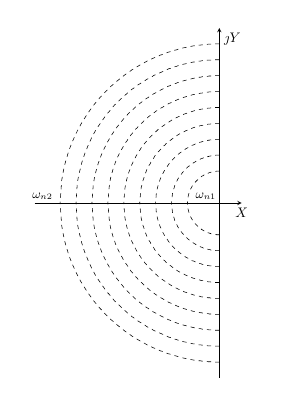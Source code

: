 % This file was created by matlab2tikz.
%
%The latest updates can be retrieved from
%  http://www.mathworks.com/matlabcentral/fileexchange/22022-matlab2tikz-matlab2tikz
%where you can also make suggestions and rate matlab2tikz.
%
\begin{tikzpicture}[scale=0.5]

\begin{axis}[%
  axis lines=center,
  width=2.07in,
  height=3.5in,
  scale only axis,
  xmin=-0.58,
  xmax=0.07,
  ymin=-0.55,
  ymax=0.55,
  xtick=\empty,
  ytick=\empty,
  xticklabel style={anchor=south west, draw=none},
  xlabel={$X$},
  ylabel={$\jmath Y$},
  x label style={anchor=north}
]
\addplot [color=black, dashed, forget plot]
  table[row sep=crcr]{%
0	0.1\\
-0.001	0.1\\
-0.002	0.1\\
-0.003	0.1\\
-0.004	0.1\\
-0.005	0.1\\
-0.006	0.1\\
-0.007	0.1\\
-0.008	0.1\\
-0.009	0.1\\
-0.01	0.099\\
-0.011	0.099\\
-0.012	0.099\\
-0.013	0.099\\
-0.014	0.099\\
-0.015	0.099\\
-0.016	0.099\\
-0.017	0.099\\
-0.018	0.098\\
-0.019	0.098\\
-0.02	0.098\\
-0.021	0.098\\
-0.022	0.098\\
-0.023	0.097\\
-0.024	0.097\\
-0.025	0.097\\
-0.026	0.097\\
-0.027	0.096\\
-0.028	0.096\\
-0.029	0.096\\
-0.03	0.095\\
-0.031	0.095\\
-0.032	0.095\\
-0.033	0.094\\
-0.034	0.094\\
-0.035	0.094\\
-0.036	0.093\\
-0.037	0.093\\
-0.038	0.092\\
-0.039	0.092\\
-0.04	0.092\\
-0.041	0.091\\
-0.042	0.091\\
-0.043	0.09\\
-0.044	0.09\\
-0.045	0.089\\
-0.046	0.089\\
-0.047	0.088\\
-0.048	0.088\\
-0.049	0.087\\
-0.05	0.087\\
-0.051	0.086\\
-0.052	0.085\\
-0.053	0.085\\
-0.054	0.084\\
-0.055	0.084\\
-0.056	0.083\\
-0.057	0.082\\
-0.058	0.081\\
-0.059	0.081\\
-0.06	0.08\\
-0.061	0.079\\
-0.062	0.078\\
-0.063	0.078\\
-0.064	0.077\\
-0.065	0.076\\
-0.066	0.075\\
-0.067	0.074\\
-0.068	0.073\\
-0.069	0.072\\
-0.07	0.071\\
-0.071	0.07\\
-0.072	0.069\\
-0.073	0.068\\
-0.074	0.067\\
-0.075	0.066\\
-0.076	0.065\\
-0.077	0.064\\
-0.078	0.063\\
-0.079	0.061\\
-0.08	0.06\\
-0.081	0.059\\
-0.082	0.057\\
-0.083	0.056\\
-0.084	0.054\\
-0.085	0.053\\
-0.086	0.051\\
-0.087	0.049\\
-0.088	0.047\\
-0.089	0.046\\
-0.09	0.044\\
-0.091	0.041\\
-0.092	0.039\\
-0.093	0.037\\
-0.094	0.034\\
-0.095	0.031\\
-0.096	0.028\\
-0.097	0.024\\
-0.098	0.02\\
-0.099	0.014\\
-0.1	0\\
};
\addplot [color=black, dashed, forget plot]
  table[row sep=crcr]{%
0	-0.1\\
-0.001	-0.1\\
-0.002	-0.1\\
-0.003	-0.1\\
-0.004	-0.1\\
-0.005	-0.1\\
-0.006	-0.1\\
-0.007	-0.1\\
-0.008	-0.1\\
-0.009	-0.1\\
-0.01	-0.099\\
-0.011	-0.099\\
-0.012	-0.099\\
-0.013	-0.099\\
-0.014	-0.099\\
-0.015	-0.099\\
-0.016	-0.099\\
-0.017	-0.099\\
-0.018	-0.098\\
-0.019	-0.098\\
-0.02	-0.098\\
-0.021	-0.098\\
-0.022	-0.098\\
-0.023	-0.097\\
-0.024	-0.097\\
-0.025	-0.097\\
-0.026	-0.097\\
-0.027	-0.096\\
-0.028	-0.096\\
-0.029	-0.096\\
-0.03	-0.095\\
-0.031	-0.095\\
-0.032	-0.095\\
-0.033	-0.094\\
-0.034	-0.094\\
-0.035	-0.094\\
-0.036	-0.093\\
-0.037	-0.093\\
-0.038	-0.092\\
-0.039	-0.092\\
-0.04	-0.092\\
-0.041	-0.091\\
-0.042	-0.091\\
-0.043	-0.09\\
-0.044	-0.09\\
-0.045	-0.089\\
-0.046	-0.089\\
-0.047	-0.088\\
-0.048	-0.088\\
-0.049	-0.087\\
-0.05	-0.087\\
-0.051	-0.086\\
-0.052	-0.085\\
-0.053	-0.085\\
-0.054	-0.084\\
-0.055	-0.084\\
-0.056	-0.083\\
-0.057	-0.082\\
-0.058	-0.081\\
-0.059	-0.081\\
-0.06	-0.08\\
-0.061	-0.079\\
-0.062	-0.078\\
-0.063	-0.078\\
-0.064	-0.077\\
-0.065	-0.076\\
-0.066	-0.075\\
-0.067	-0.074\\
-0.068	-0.073\\
-0.069	-0.072\\
-0.07	-0.071\\
-0.071	-0.07\\
-0.072	-0.069\\
-0.073	-0.068\\
-0.074	-0.067\\
-0.075	-0.066\\
-0.076	-0.065\\
-0.077	-0.064\\
-0.078	-0.063\\
-0.079	-0.061\\
-0.08	-0.06\\
-0.081	-0.059\\
-0.082	-0.057\\
-0.083	-0.056\\
-0.084	-0.054\\
-0.085	-0.053\\
-0.086	-0.051\\
-0.087	-0.049\\
-0.088	-0.047\\
-0.089	-0.046\\
-0.09	-0.044\\
-0.091	-0.041\\
-0.092	-0.039\\
-0.093	-0.037\\
-0.094	-0.034\\
-0.095	-0.031\\
-0.096	-0.028\\
-0.097	-0.024\\
-0.098	-0.02\\
-0.099	-0.014\\
-0.1	-0\\
};
\addplot [color=black, dashed, forget plot]
  table[row sep=crcr]{%
0	0.15\\
-0.002	0.15\\
-0.003	0.15\\
-0.004	0.15\\
-0.006	0.15\\
-0.007	0.15\\
-0.009	0.15\\
-0.011	0.15\\
-0.012	0.15\\
-0.013	0.149\\
-0.015	0.149\\
-0.017	0.149\\
-0.018	0.149\\
-0.019	0.149\\
-0.021	0.149\\
-0.022	0.148\\
-0.024	0.148\\
-0.025	0.148\\
-0.027	0.148\\
-0.029	0.147\\
-0.03	0.147\\
-0.032	0.147\\
-0.033	0.146\\
-0.035	0.146\\
-0.036	0.146\\
-0.037	0.145\\
-0.039	0.145\\
-0.041	0.144\\
-0.042	0.144\\
-0.043	0.144\\
-0.045	0.143\\
-0.046	0.143\\
-0.048	0.142\\
-0.05	0.142\\
-0.051	0.141\\
-0.052	0.141\\
-0.054	0.14\\
-0.056	0.139\\
-0.057	0.139\\
-0.059	0.138\\
-0.06	0.137\\
-0.061	0.137\\
-0.063	0.136\\
-0.065	0.135\\
-0.066	0.135\\
-0.068	0.134\\
-0.069	0.133\\
-0.07	0.132\\
-0.072	0.132\\
-0.073	0.131\\
-0.075	0.13\\
-0.076	0.129\\
-0.078	0.128\\
-0.08	0.127\\
-0.081	0.126\\
-0.083	0.125\\
-0.084	0.124\\
-0.086	0.123\\
-0.087	0.122\\
-0.088	0.121\\
-0.09	0.12\\
-0.091	0.119\\
-0.093	0.118\\
-0.095	0.116\\
-0.096	0.115\\
-0.098	0.114\\
-0.099	0.113\\
-0.101	0.111\\
-0.102	0.11\\
-0.103	0.109\\
-0.105	0.107\\
-0.106	0.106\\
-0.108	0.104\\
-0.11	0.103\\
-0.111	0.101\\
-0.113	0.099\\
-0.114	0.097\\
-0.116	0.096\\
-0.117	0.094\\
-0.118	0.092\\
-0.12	0.09\\
-0.121	0.088\\
-0.123	0.086\\
-0.124	0.084\\
-0.126	0.081\\
-0.128	0.079\\
-0.129	0.077\\
-0.131	0.074\\
-0.132	0.071\\
-0.134	0.068\\
-0.135	0.065\\
-0.137	0.062\\
-0.138	0.059\\
-0.14	0.055\\
-0.141	0.051\\
-0.142	0.047\\
-0.144	0.042\\
-0.145	0.036\\
-0.147	0.03\\
-0.148	0.021\\
-0.15	0\\
};
\addplot [color=black, dashed, forget plot]
  table[row sep=crcr]{%
0	-0.15\\
-0.002	-0.15\\
-0.003	-0.15\\
-0.004	-0.15\\
-0.006	-0.15\\
-0.007	-0.15\\
-0.009	-0.15\\
-0.011	-0.15\\
-0.012	-0.15\\
-0.013	-0.149\\
-0.015	-0.149\\
-0.017	-0.149\\
-0.018	-0.149\\
-0.019	-0.149\\
-0.021	-0.149\\
-0.022	-0.148\\
-0.024	-0.148\\
-0.025	-0.148\\
-0.027	-0.148\\
-0.029	-0.147\\
-0.03	-0.147\\
-0.032	-0.147\\
-0.033	-0.146\\
-0.035	-0.146\\
-0.036	-0.146\\
-0.037	-0.145\\
-0.039	-0.145\\
-0.041	-0.144\\
-0.042	-0.144\\
-0.043	-0.144\\
-0.045	-0.143\\
-0.046	-0.143\\
-0.048	-0.142\\
-0.05	-0.142\\
-0.051	-0.141\\
-0.052	-0.141\\
-0.054	-0.14\\
-0.056	-0.139\\
-0.057	-0.139\\
-0.059	-0.138\\
-0.06	-0.137\\
-0.061	-0.137\\
-0.063	-0.136\\
-0.065	-0.135\\
-0.066	-0.135\\
-0.068	-0.134\\
-0.069	-0.133\\
-0.07	-0.132\\
-0.072	-0.132\\
-0.073	-0.131\\
-0.075	-0.13\\
-0.076	-0.129\\
-0.078	-0.128\\
-0.08	-0.127\\
-0.081	-0.126\\
-0.083	-0.125\\
-0.084	-0.124\\
-0.086	-0.123\\
-0.087	-0.122\\
-0.088	-0.121\\
-0.09	-0.12\\
-0.091	-0.119\\
-0.093	-0.118\\
-0.095	-0.116\\
-0.096	-0.115\\
-0.098	-0.114\\
-0.099	-0.113\\
-0.101	-0.111\\
-0.102	-0.11\\
-0.103	-0.109\\
-0.105	-0.107\\
-0.106	-0.106\\
-0.108	-0.104\\
-0.11	-0.103\\
-0.111	-0.101\\
-0.113	-0.099\\
-0.114	-0.097\\
-0.116	-0.096\\
-0.117	-0.094\\
-0.118	-0.092\\
-0.12	-0.09\\
-0.121	-0.088\\
-0.123	-0.086\\
-0.124	-0.084\\
-0.126	-0.081\\
-0.128	-0.079\\
-0.129	-0.077\\
-0.131	-0.074\\
-0.132	-0.071\\
-0.134	-0.068\\
-0.135	-0.065\\
-0.137	-0.062\\
-0.138	-0.059\\
-0.14	-0.055\\
-0.141	-0.051\\
-0.142	-0.047\\
-0.144	-0.042\\
-0.145	-0.036\\
-0.147	-0.03\\
-0.148	-0.021\\
-0.15	-0\\
};
\addplot [color=black, dashed, forget plot]
  table[row sep=crcr]{%
0	0.2\\
-0.002	0.2\\
-0.004	0.2\\
-0.006	0.2\\
-0.008	0.2\\
-0.01	0.2\\
-0.012	0.2\\
-0.014	0.2\\
-0.016	0.199\\
-0.018	0.199\\
-0.02	0.199\\
-0.022	0.199\\
-0.024	0.199\\
-0.026	0.198\\
-0.028	0.198\\
-0.03	0.198\\
-0.032	0.197\\
-0.034	0.197\\
-0.036	0.197\\
-0.038	0.196\\
-0.04	0.196\\
-0.042	0.196\\
-0.044	0.195\\
-0.046	0.195\\
-0.048	0.194\\
-0.05	0.194\\
-0.052	0.193\\
-0.054	0.193\\
-0.056	0.192\\
-0.058	0.191\\
-0.06	0.191\\
-0.062	0.19\\
-0.064	0.189\\
-0.066	0.189\\
-0.068	0.188\\
-0.07	0.187\\
-0.072	0.187\\
-0.074	0.186\\
-0.076	0.185\\
-0.078	0.184\\
-0.08	0.183\\
-0.082	0.182\\
-0.084	0.182\\
-0.086	0.181\\
-0.088	0.18\\
-0.09	0.179\\
-0.092	0.178\\
-0.094	0.177\\
-0.096	0.175\\
-0.098	0.174\\
-0.1	0.173\\
-0.102	0.172\\
-0.104	0.171\\
-0.106	0.17\\
-0.108	0.168\\
-0.11	0.167\\
-0.112	0.166\\
-0.114	0.164\\
-0.116	0.163\\
-0.118	0.161\\
-0.12	0.16\\
-0.122	0.158\\
-0.124	0.157\\
-0.126	0.155\\
-0.128	0.154\\
-0.13	0.152\\
-0.132	0.15\\
-0.134	0.148\\
-0.136	0.147\\
-0.138	0.145\\
-0.14	0.143\\
-0.142	0.141\\
-0.144	0.139\\
-0.146	0.137\\
-0.148	0.135\\
-0.15	0.132\\
-0.152	0.13\\
-0.154	0.128\\
-0.156	0.125\\
-0.158	0.123\\
-0.16	0.12\\
-0.162	0.117\\
-0.164	0.114\\
-0.166	0.112\\
-0.168	0.109\\
-0.17	0.105\\
-0.172	0.102\\
-0.174	0.099\\
-0.176	0.095\\
-0.178	0.091\\
-0.18	0.087\\
-0.182	0.083\\
-0.184	0.078\\
-0.186	0.074\\
-0.188	0.068\\
-0.19	0.062\\
-0.192	0.056\\
-0.194	0.049\\
-0.196	0.04\\
-0.198	0.028\\
-0.2	0\\
};
\addplot [color=black, dashed, forget plot]
  table[row sep=crcr]{%
0	-0.2\\
-0.002	-0.2\\
-0.004	-0.2\\
-0.006	-0.2\\
-0.008	-0.2\\
-0.01	-0.2\\
-0.012	-0.2\\
-0.014	-0.2\\
-0.016	-0.199\\
-0.018	-0.199\\
-0.02	-0.199\\
-0.022	-0.199\\
-0.024	-0.199\\
-0.026	-0.198\\
-0.028	-0.198\\
-0.03	-0.198\\
-0.032	-0.197\\
-0.034	-0.197\\
-0.036	-0.197\\
-0.038	-0.196\\
-0.04	-0.196\\
-0.042	-0.196\\
-0.044	-0.195\\
-0.046	-0.195\\
-0.048	-0.194\\
-0.05	-0.194\\
-0.052	-0.193\\
-0.054	-0.193\\
-0.056	-0.192\\
-0.058	-0.191\\
-0.06	-0.191\\
-0.062	-0.19\\
-0.064	-0.189\\
-0.066	-0.189\\
-0.068	-0.188\\
-0.07	-0.187\\
-0.072	-0.187\\
-0.074	-0.186\\
-0.076	-0.185\\
-0.078	-0.184\\
-0.08	-0.183\\
-0.082	-0.182\\
-0.084	-0.182\\
-0.086	-0.181\\
-0.088	-0.18\\
-0.09	-0.179\\
-0.092	-0.178\\
-0.094	-0.177\\
-0.096	-0.175\\
-0.098	-0.174\\
-0.1	-0.173\\
-0.102	-0.172\\
-0.104	-0.171\\
-0.106	-0.17\\
-0.108	-0.168\\
-0.11	-0.167\\
-0.112	-0.166\\
-0.114	-0.164\\
-0.116	-0.163\\
-0.118	-0.161\\
-0.12	-0.16\\
-0.122	-0.158\\
-0.124	-0.157\\
-0.126	-0.155\\
-0.128	-0.154\\
-0.13	-0.152\\
-0.132	-0.15\\
-0.134	-0.148\\
-0.136	-0.147\\
-0.138	-0.145\\
-0.14	-0.143\\
-0.142	-0.141\\
-0.144	-0.139\\
-0.146	-0.137\\
-0.148	-0.135\\
-0.15	-0.132\\
-0.152	-0.13\\
-0.154	-0.128\\
-0.156	-0.125\\
-0.158	-0.123\\
-0.16	-0.12\\
-0.162	-0.117\\
-0.164	-0.114\\
-0.166	-0.112\\
-0.168	-0.109\\
-0.17	-0.105\\
-0.172	-0.102\\
-0.174	-0.099\\
-0.176	-0.095\\
-0.178	-0.091\\
-0.18	-0.087\\
-0.182	-0.083\\
-0.184	-0.078\\
-0.186	-0.074\\
-0.188	-0.068\\
-0.19	-0.062\\
-0.192	-0.056\\
-0.194	-0.049\\
-0.196	-0.04\\
-0.198	-0.028\\
-0.2	-0\\
};
\addplot [color=black, dashed, forget plot]
  table[row sep=crcr]{%
0	0.25\\
-0.003	0.25\\
-0.005	0.25\\
-0.007	0.25\\
-0.01	0.25\\
-0.013	0.25\\
-0.015	0.25\\
-0.018	0.249\\
-0.02	0.249\\
-0.022	0.249\\
-0.025	0.249\\
-0.028	0.248\\
-0.03	0.248\\
-0.033	0.248\\
-0.035	0.248\\
-0.037	0.247\\
-0.04	0.247\\
-0.043	0.246\\
-0.045	0.246\\
-0.048	0.245\\
-0.05	0.245\\
-0.052	0.244\\
-0.055	0.244\\
-0.058	0.243\\
-0.06	0.243\\
-0.062	0.242\\
-0.065	0.241\\
-0.068	0.241\\
-0.07	0.24\\
-0.072	0.239\\
-0.075	0.238\\
-0.077	0.238\\
-0.08	0.237\\
-0.083	0.236\\
-0.085	0.235\\
-0.087	0.234\\
-0.09	0.233\\
-0.092	0.232\\
-0.095	0.231\\
-0.098	0.23\\
-0.1	0.229\\
-0.102	0.228\\
-0.105	0.227\\
-0.107	0.226\\
-0.11	0.224\\
-0.113	0.223\\
-0.115	0.222\\
-0.117	0.221\\
-0.12	0.219\\
-0.122	0.218\\
-0.125	0.217\\
-0.128	0.215\\
-0.13	0.214\\
-0.133	0.212\\
-0.135	0.21\\
-0.138	0.209\\
-0.14	0.207\\
-0.142	0.205\\
-0.145	0.204\\
-0.147	0.202\\
-0.15	0.2\\
-0.152	0.198\\
-0.155	0.196\\
-0.158	0.194\\
-0.16	0.192\\
-0.163	0.19\\
-0.165	0.188\\
-0.168	0.186\\
-0.17	0.183\\
-0.172	0.181\\
-0.175	0.179\\
-0.177	0.176\\
-0.18	0.173\\
-0.182	0.171\\
-0.185	0.168\\
-0.188	0.165\\
-0.19	0.162\\
-0.193	0.16\\
-0.195	0.156\\
-0.198	0.153\\
-0.2	0.15\\
-0.203	0.147\\
-0.205	0.143\\
-0.207	0.139\\
-0.21	0.136\\
-0.212	0.132\\
-0.215	0.128\\
-0.217	0.123\\
-0.22	0.119\\
-0.223	0.114\\
-0.225	0.109\\
-0.228	0.104\\
-0.23	0.098\\
-0.233	0.092\\
-0.235	0.085\\
-0.237	0.078\\
-0.24	0.07\\
-0.242	0.061\\
-0.245	0.05\\
-0.247	0.035\\
-0.25	0\\
};
\addplot [color=black, dashed, forget plot]
  table[row sep=crcr]{%
0	-0.25\\
-0.003	-0.25\\
-0.005	-0.25\\
-0.007	-0.25\\
-0.01	-0.25\\
-0.013	-0.25\\
-0.015	-0.25\\
-0.018	-0.249\\
-0.02	-0.249\\
-0.022	-0.249\\
-0.025	-0.249\\
-0.028	-0.248\\
-0.03	-0.248\\
-0.033	-0.248\\
-0.035	-0.248\\
-0.037	-0.247\\
-0.04	-0.247\\
-0.043	-0.246\\
-0.045	-0.246\\
-0.048	-0.245\\
-0.05	-0.245\\
-0.052	-0.244\\
-0.055	-0.244\\
-0.058	-0.243\\
-0.06	-0.243\\
-0.062	-0.242\\
-0.065	-0.241\\
-0.068	-0.241\\
-0.07	-0.24\\
-0.072	-0.239\\
-0.075	-0.238\\
-0.077	-0.238\\
-0.08	-0.237\\
-0.083	-0.236\\
-0.085	-0.235\\
-0.087	-0.234\\
-0.09	-0.233\\
-0.092	-0.232\\
-0.095	-0.231\\
-0.098	-0.23\\
-0.1	-0.229\\
-0.102	-0.228\\
-0.105	-0.227\\
-0.107	-0.226\\
-0.11	-0.224\\
-0.113	-0.223\\
-0.115	-0.222\\
-0.117	-0.221\\
-0.12	-0.219\\
-0.122	-0.218\\
-0.125	-0.217\\
-0.128	-0.215\\
-0.13	-0.214\\
-0.133	-0.212\\
-0.135	-0.21\\
-0.138	-0.209\\
-0.14	-0.207\\
-0.142	-0.205\\
-0.145	-0.204\\
-0.147	-0.202\\
-0.15	-0.2\\
-0.152	-0.198\\
-0.155	-0.196\\
-0.158	-0.194\\
-0.16	-0.192\\
-0.163	-0.19\\
-0.165	-0.188\\
-0.168	-0.186\\
-0.17	-0.183\\
-0.172	-0.181\\
-0.175	-0.179\\
-0.177	-0.176\\
-0.18	-0.173\\
-0.182	-0.171\\
-0.185	-0.168\\
-0.188	-0.165\\
-0.19	-0.162\\
-0.193	-0.16\\
-0.195	-0.156\\
-0.198	-0.153\\
-0.2	-0.15\\
-0.203	-0.147\\
-0.205	-0.143\\
-0.207	-0.139\\
-0.21	-0.136\\
-0.212	-0.132\\
-0.215	-0.128\\
-0.217	-0.123\\
-0.22	-0.119\\
-0.223	-0.114\\
-0.225	-0.109\\
-0.228	-0.104\\
-0.23	-0.098\\
-0.233	-0.092\\
-0.235	-0.085\\
-0.237	-0.078\\
-0.24	-0.07\\
-0.242	-0.061\\
-0.245	-0.05\\
-0.247	-0.035\\
-0.25	-0\\
};
\addplot [color=black, dashed, forget plot]
  table[row sep=crcr]{%
0	0.3\\
-0.003	0.3\\
-0.006	0.3\\
-0.009	0.3\\
-0.012	0.3\\
-0.015	0.3\\
-0.018	0.299\\
-0.021	0.299\\
-0.024	0.299\\
-0.027	0.299\\
-0.03	0.298\\
-0.033	0.298\\
-0.036	0.298\\
-0.039	0.297\\
-0.042	0.297\\
-0.045	0.297\\
-0.048	0.296\\
-0.051	0.296\\
-0.054	0.295\\
-0.057	0.295\\
-0.06	0.294\\
-0.063	0.293\\
-0.066	0.293\\
-0.069	0.292\\
-0.072	0.291\\
-0.075	0.29\\
-0.078	0.29\\
-0.081	0.289\\
-0.084	0.288\\
-0.087	0.287\\
-0.09	0.286\\
-0.093	0.285\\
-0.096	0.284\\
-0.099	0.283\\
-0.102	0.282\\
-0.105	0.281\\
-0.108	0.28\\
-0.111	0.279\\
-0.114	0.277\\
-0.117	0.276\\
-0.12	0.275\\
-0.123	0.274\\
-0.126	0.272\\
-0.129	0.271\\
-0.132	0.269\\
-0.135	0.268\\
-0.138	0.266\\
-0.141	0.265\\
-0.144	0.263\\
-0.147	0.262\\
-0.15	0.26\\
-0.153	0.258\\
-0.156	0.256\\
-0.159	0.254\\
-0.162	0.252\\
-0.165	0.251\\
-0.168	0.249\\
-0.171	0.246\\
-0.174	0.244\\
-0.177	0.242\\
-0.18	0.24\\
-0.183	0.238\\
-0.186	0.235\\
-0.189	0.233\\
-0.192	0.231\\
-0.195	0.228\\
-0.198	0.225\\
-0.201	0.223\\
-0.204	0.22\\
-0.207	0.217\\
-0.21	0.214\\
-0.213	0.211\\
-0.216	0.208\\
-0.219	0.205\\
-0.222	0.202\\
-0.225	0.198\\
-0.228	0.195\\
-0.231	0.191\\
-0.234	0.188\\
-0.237	0.184\\
-0.24	0.18\\
-0.243	0.176\\
-0.246	0.172\\
-0.249	0.167\\
-0.252	0.163\\
-0.255	0.158\\
-0.258	0.153\\
-0.261	0.148\\
-0.264	0.142\\
-0.267	0.137\\
-0.27	0.131\\
-0.273	0.124\\
-0.276	0.118\\
-0.279	0.11\\
-0.282	0.102\\
-0.285	0.094\\
-0.288	0.084\\
-0.291	0.073\\
-0.294	0.06\\
-0.297	0.042\\
-0.3	0\\
};
\addplot [color=black, dashed, forget plot]
  table[row sep=crcr]{%
0	-0.3\\
-0.003	-0.3\\
-0.006	-0.3\\
-0.009	-0.3\\
-0.012	-0.3\\
-0.015	-0.3\\
-0.018	-0.299\\
-0.021	-0.299\\
-0.024	-0.299\\
-0.027	-0.299\\
-0.03	-0.298\\
-0.033	-0.298\\
-0.036	-0.298\\
-0.039	-0.297\\
-0.042	-0.297\\
-0.045	-0.297\\
-0.048	-0.296\\
-0.051	-0.296\\
-0.054	-0.295\\
-0.057	-0.295\\
-0.06	-0.294\\
-0.063	-0.293\\
-0.066	-0.293\\
-0.069	-0.292\\
-0.072	-0.291\\
-0.075	-0.29\\
-0.078	-0.29\\
-0.081	-0.289\\
-0.084	-0.288\\
-0.087	-0.287\\
-0.09	-0.286\\
-0.093	-0.285\\
-0.096	-0.284\\
-0.099	-0.283\\
-0.102	-0.282\\
-0.105	-0.281\\
-0.108	-0.28\\
-0.111	-0.279\\
-0.114	-0.277\\
-0.117	-0.276\\
-0.12	-0.275\\
-0.123	-0.274\\
-0.126	-0.272\\
-0.129	-0.271\\
-0.132	-0.269\\
-0.135	-0.268\\
-0.138	-0.266\\
-0.141	-0.265\\
-0.144	-0.263\\
-0.147	-0.262\\
-0.15	-0.26\\
-0.153	-0.258\\
-0.156	-0.256\\
-0.159	-0.254\\
-0.162	-0.252\\
-0.165	-0.251\\
-0.168	-0.249\\
-0.171	-0.246\\
-0.174	-0.244\\
-0.177	-0.242\\
-0.18	-0.24\\
-0.183	-0.238\\
-0.186	-0.235\\
-0.189	-0.233\\
-0.192	-0.231\\
-0.195	-0.228\\
-0.198	-0.225\\
-0.201	-0.223\\
-0.204	-0.22\\
-0.207	-0.217\\
-0.21	-0.214\\
-0.213	-0.211\\
-0.216	-0.208\\
-0.219	-0.205\\
-0.222	-0.202\\
-0.225	-0.198\\
-0.228	-0.195\\
-0.231	-0.191\\
-0.234	-0.188\\
-0.237	-0.184\\
-0.24	-0.18\\
-0.243	-0.176\\
-0.246	-0.172\\
-0.249	-0.167\\
-0.252	-0.163\\
-0.255	-0.158\\
-0.258	-0.153\\
-0.261	-0.148\\
-0.264	-0.142\\
-0.267	-0.137\\
-0.27	-0.131\\
-0.273	-0.124\\
-0.276	-0.118\\
-0.279	-0.11\\
-0.282	-0.102\\
-0.285	-0.094\\
-0.288	-0.084\\
-0.291	-0.073\\
-0.294	-0.06\\
-0.297	-0.042\\
-0.3	-0\\
};
\addplot [color=black, dashed, forget plot]
  table[row sep=crcr]{%
0	0.35\\
-0.004	0.35\\
-0.007	0.35\\
-0.011	0.35\\
-0.014	0.35\\
-0.018	0.35\\
-0.021	0.349\\
-0.025	0.349\\
-0.028	0.349\\
-0.032	0.349\\
-0.035	0.348\\
-0.038	0.348\\
-0.042	0.347\\
-0.045	0.347\\
-0.049	0.347\\
-0.052	0.346\\
-0.056	0.345\\
-0.059	0.345\\
-0.063	0.344\\
-0.067	0.344\\
-0.07	0.343\\
-0.073	0.342\\
-0.077	0.341\\
-0.081	0.341\\
-0.084	0.34\\
-0.087	0.339\\
-0.091	0.338\\
-0.095	0.337\\
-0.098	0.336\\
-0.102	0.335\\
-0.105	0.334\\
-0.108	0.333\\
-0.112	0.332\\
-0.116	0.33\\
-0.119	0.329\\
-0.122	0.328\\
-0.126	0.327\\
-0.13	0.325\\
-0.133	0.324\\
-0.137	0.322\\
-0.14	0.321\\
-0.143	0.319\\
-0.147	0.318\\
-0.15	0.316\\
-0.154	0.314\\
-0.158	0.313\\
-0.161	0.311\\
-0.165	0.309\\
-0.168	0.307\\
-0.172	0.305\\
-0.175	0.303\\
-0.178	0.301\\
-0.182	0.299\\
-0.185	0.297\\
-0.189	0.295\\
-0.193	0.292\\
-0.196	0.29\\
-0.2	0.288\\
-0.203	0.285\\
-0.206	0.283\\
-0.21	0.28\\
-0.213	0.277\\
-0.217	0.275\\
-0.221	0.272\\
-0.224	0.269\\
-0.228	0.266\\
-0.231	0.263\\
-0.234	0.26\\
-0.238	0.257\\
-0.241	0.253\\
-0.245	0.25\\
-0.248	0.246\\
-0.252	0.243\\
-0.256	0.239\\
-0.259	0.235\\
-0.263	0.232\\
-0.266	0.227\\
-0.27	0.223\\
-0.273	0.219\\
-0.277	0.215\\
-0.28	0.21\\
-0.283	0.205\\
-0.287	0.2\\
-0.29	0.195\\
-0.294	0.19\\
-0.297	0.184\\
-0.301	0.179\\
-0.304	0.173\\
-0.308	0.166\\
-0.311	0.16\\
-0.315	0.153\\
-0.319	0.145\\
-0.322	0.137\\
-0.326	0.129\\
-0.329	0.119\\
-0.333	0.109\\
-0.336	0.098\\
-0.34	0.085\\
-0.343	0.07\\
-0.346	0.049\\
-0.35	0\\
};
\addplot [color=black, dashed, forget plot]
  table[row sep=crcr]{%
0	-0.35\\
-0.004	-0.35\\
-0.007	-0.35\\
-0.011	-0.35\\
-0.014	-0.35\\
-0.018	-0.35\\
-0.021	-0.349\\
-0.025	-0.349\\
-0.028	-0.349\\
-0.032	-0.349\\
-0.035	-0.348\\
-0.038	-0.348\\
-0.042	-0.347\\
-0.045	-0.347\\
-0.049	-0.347\\
-0.052	-0.346\\
-0.056	-0.345\\
-0.059	-0.345\\
-0.063	-0.344\\
-0.067	-0.344\\
-0.07	-0.343\\
-0.073	-0.342\\
-0.077	-0.341\\
-0.081	-0.341\\
-0.084	-0.34\\
-0.087	-0.339\\
-0.091	-0.338\\
-0.095	-0.337\\
-0.098	-0.336\\
-0.102	-0.335\\
-0.105	-0.334\\
-0.108	-0.333\\
-0.112	-0.332\\
-0.116	-0.33\\
-0.119	-0.329\\
-0.122	-0.328\\
-0.126	-0.327\\
-0.13	-0.325\\
-0.133	-0.324\\
-0.137	-0.322\\
-0.14	-0.321\\
-0.143	-0.319\\
-0.147	-0.318\\
-0.15	-0.316\\
-0.154	-0.314\\
-0.158	-0.313\\
-0.161	-0.311\\
-0.165	-0.309\\
-0.168	-0.307\\
-0.172	-0.305\\
-0.175	-0.303\\
-0.178	-0.301\\
-0.182	-0.299\\
-0.185	-0.297\\
-0.189	-0.295\\
-0.193	-0.292\\
-0.196	-0.29\\
-0.2	-0.288\\
-0.203	-0.285\\
-0.206	-0.283\\
-0.21	-0.28\\
-0.213	-0.277\\
-0.217	-0.275\\
-0.221	-0.272\\
-0.224	-0.269\\
-0.228	-0.266\\
-0.231	-0.263\\
-0.234	-0.26\\
-0.238	-0.257\\
-0.241	-0.253\\
-0.245	-0.25\\
-0.248	-0.246\\
-0.252	-0.243\\
-0.256	-0.239\\
-0.259	-0.235\\
-0.263	-0.232\\
-0.266	-0.227\\
-0.27	-0.223\\
-0.273	-0.219\\
-0.277	-0.215\\
-0.28	-0.21\\
-0.283	-0.205\\
-0.287	-0.2\\
-0.29	-0.195\\
-0.294	-0.19\\
-0.297	-0.184\\
-0.301	-0.179\\
-0.304	-0.173\\
-0.308	-0.166\\
-0.311	-0.16\\
-0.315	-0.153\\
-0.319	-0.145\\
-0.322	-0.137\\
-0.326	-0.129\\
-0.329	-0.119\\
-0.333	-0.109\\
-0.336	-0.098\\
-0.34	-0.085\\
-0.343	-0.07\\
-0.346	-0.049\\
-0.35	-0\\
};
\addplot [color=black, dashed, forget plot]
  table[row sep=crcr]{%
0	0.4\\
-0.004	0.4\\
-0.008	0.4\\
-0.012	0.4\\
-0.016	0.4\\
-0.02	0.399\\
-0.024	0.399\\
-0.028	0.399\\
-0.032	0.399\\
-0.036	0.398\\
-0.04	0.398\\
-0.044	0.398\\
-0.048	0.397\\
-0.052	0.397\\
-0.056	0.396\\
-0.06	0.395\\
-0.064	0.395\\
-0.068	0.394\\
-0.072	0.393\\
-0.076	0.393\\
-0.08	0.392\\
-0.084	0.391\\
-0.088	0.39\\
-0.092	0.389\\
-0.096	0.388\\
-0.1	0.387\\
-0.104	0.386\\
-0.108	0.385\\
-0.112	0.384\\
-0.116	0.383\\
-0.12	0.382\\
-0.124	0.38\\
-0.128	0.379\\
-0.132	0.378\\
-0.136	0.376\\
-0.14	0.375\\
-0.144	0.373\\
-0.148	0.372\\
-0.152	0.37\\
-0.156	0.368\\
-0.16	0.367\\
-0.164	0.365\\
-0.168	0.363\\
-0.172	0.361\\
-0.176	0.359\\
-0.18	0.357\\
-0.184	0.355\\
-0.188	0.353\\
-0.192	0.351\\
-0.196	0.349\\
-0.2	0.346\\
-0.204	0.344\\
-0.208	0.342\\
-0.212	0.339\\
-0.216	0.337\\
-0.22	0.334\\
-0.224	0.331\\
-0.228	0.329\\
-0.232	0.326\\
-0.236	0.323\\
-0.24	0.32\\
-0.244	0.317\\
-0.248	0.314\\
-0.252	0.311\\
-0.256	0.307\\
-0.26	0.304\\
-0.264	0.301\\
-0.268	0.297\\
-0.272	0.293\\
-0.276	0.29\\
-0.28	0.286\\
-0.284	0.282\\
-0.288	0.278\\
-0.292	0.273\\
-0.296	0.269\\
-0.3	0.265\\
-0.304	0.26\\
-0.308	0.255\\
-0.312	0.25\\
-0.316	0.245\\
-0.32	0.24\\
-0.324	0.235\\
-0.328	0.229\\
-0.332	0.223\\
-0.336	0.217\\
-0.34	0.211\\
-0.344	0.204\\
-0.348	0.197\\
-0.352	0.19\\
-0.356	0.182\\
-0.36	0.174\\
-0.364	0.166\\
-0.368	0.157\\
-0.372	0.147\\
-0.376	0.136\\
-0.38	0.125\\
-0.384	0.112\\
-0.388	0.097\\
-0.392	0.08\\
-0.396	0.056\\
-0.4	0\\
};
\addplot [color=black, dashed, forget plot]
  table[row sep=crcr]{%
0	-0.4\\
-0.004	-0.4\\
-0.008	-0.4\\
-0.012	-0.4\\
-0.016	-0.4\\
-0.02	-0.399\\
-0.024	-0.399\\
-0.028	-0.399\\
-0.032	-0.399\\
-0.036	-0.398\\
-0.04	-0.398\\
-0.044	-0.398\\
-0.048	-0.397\\
-0.052	-0.397\\
-0.056	-0.396\\
-0.06	-0.395\\
-0.064	-0.395\\
-0.068	-0.394\\
-0.072	-0.393\\
-0.076	-0.393\\
-0.08	-0.392\\
-0.084	-0.391\\
-0.088	-0.39\\
-0.092	-0.389\\
-0.096	-0.388\\
-0.1	-0.387\\
-0.104	-0.386\\
-0.108	-0.385\\
-0.112	-0.384\\
-0.116	-0.383\\
-0.12	-0.382\\
-0.124	-0.38\\
-0.128	-0.379\\
-0.132	-0.378\\
-0.136	-0.376\\
-0.14	-0.375\\
-0.144	-0.373\\
-0.148	-0.372\\
-0.152	-0.37\\
-0.156	-0.368\\
-0.16	-0.367\\
-0.164	-0.365\\
-0.168	-0.363\\
-0.172	-0.361\\
-0.176	-0.359\\
-0.18	-0.357\\
-0.184	-0.355\\
-0.188	-0.353\\
-0.192	-0.351\\
-0.196	-0.349\\
-0.2	-0.346\\
-0.204	-0.344\\
-0.208	-0.342\\
-0.212	-0.339\\
-0.216	-0.337\\
-0.22	-0.334\\
-0.224	-0.331\\
-0.228	-0.329\\
-0.232	-0.326\\
-0.236	-0.323\\
-0.24	-0.32\\
-0.244	-0.317\\
-0.248	-0.314\\
-0.252	-0.311\\
-0.256	-0.307\\
-0.26	-0.304\\
-0.264	-0.301\\
-0.268	-0.297\\
-0.272	-0.293\\
-0.276	-0.29\\
-0.28	-0.286\\
-0.284	-0.282\\
-0.288	-0.278\\
-0.292	-0.273\\
-0.296	-0.269\\
-0.3	-0.265\\
-0.304	-0.26\\
-0.308	-0.255\\
-0.312	-0.25\\
-0.316	-0.245\\
-0.32	-0.24\\
-0.324	-0.235\\
-0.328	-0.229\\
-0.332	-0.223\\
-0.336	-0.217\\
-0.34	-0.211\\
-0.344	-0.204\\
-0.348	-0.197\\
-0.352	-0.19\\
-0.356	-0.182\\
-0.36	-0.174\\
-0.364	-0.166\\
-0.368	-0.157\\
-0.372	-0.147\\
-0.376	-0.136\\
-0.38	-0.125\\
-0.384	-0.112\\
-0.388	-0.097\\
-0.392	-0.08\\
-0.396	-0.056\\
-0.4	-0\\
};
\addplot [color=black, dashed, forget plot]
  table[row sep=crcr]{%
0	0.45\\
-0.004	0.45\\
-0.009	0.45\\
-0.013	0.45\\
-0.018	0.45\\
-0.022	0.449\\
-0.027	0.449\\
-0.032	0.449\\
-0.036	0.449\\
-0.041	0.448\\
-0.045	0.448\\
-0.05	0.447\\
-0.054	0.447\\
-0.059	0.446\\
-0.063	0.446\\
-0.068	0.445\\
-0.072	0.444\\
-0.076	0.443\\
-0.081	0.443\\
-0.086	0.442\\
-0.09	0.441\\
-0.095	0.44\\
-0.099	0.439\\
-0.103	0.438\\
-0.108	0.437\\
-0.113	0.436\\
-0.117	0.435\\
-0.121	0.433\\
-0.126	0.432\\
-0.131	0.431\\
-0.135	0.429\\
-0.14	0.428\\
-0.144	0.426\\
-0.148	0.425\\
-0.153	0.423\\
-0.158	0.422\\
-0.162	0.42\\
-0.167	0.418\\
-0.171	0.416\\
-0.175	0.414\\
-0.18	0.412\\
-0.184	0.41\\
-0.189	0.408\\
-0.194	0.406\\
-0.198	0.404\\
-0.203	0.402\\
-0.207	0.4\\
-0.211	0.397\\
-0.216	0.395\\
-0.221	0.392\\
-0.225	0.39\\
-0.23	0.387\\
-0.234	0.384\\
-0.238	0.382\\
-0.243	0.379\\
-0.247	0.376\\
-0.252	0.373\\
-0.257	0.37\\
-0.261	0.367\\
-0.266	0.363\\
-0.27	0.36\\
-0.275	0.357\\
-0.279	0.353\\
-0.283	0.349\\
-0.288	0.346\\
-0.292	0.342\\
-0.297	0.338\\
-0.301	0.334\\
-0.306	0.33\\
-0.31	0.326\\
-0.315	0.321\\
-0.32	0.317\\
-0.324	0.312\\
-0.329	0.308\\
-0.333	0.303\\
-0.338	0.298\\
-0.342	0.292\\
-0.346	0.287\\
-0.351	0.282\\
-0.355	0.276\\
-0.36	0.27\\
-0.364	0.264\\
-0.369	0.258\\
-0.373	0.251\\
-0.378	0.244\\
-0.383	0.237\\
-0.387	0.23\\
-0.392	0.222\\
-0.396	0.214\\
-0.401	0.205\\
-0.405	0.196\\
-0.409	0.187\\
-0.414	0.176\\
-0.418	0.165\\
-0.423	0.154\\
-0.427	0.141\\
-0.432	0.126\\
-0.436	0.109\\
-0.441	0.09\\
-0.446	0.063\\
-0.45	0\\
};
\addplot [color=black, dashed, forget plot]
  table[row sep=crcr]{%
0	-0.45\\
-0.004	-0.45\\
-0.009	-0.45\\
-0.013	-0.45\\
-0.018	-0.45\\
-0.022	-0.449\\
-0.027	-0.449\\
-0.032	-0.449\\
-0.036	-0.449\\
-0.041	-0.448\\
-0.045	-0.448\\
-0.05	-0.447\\
-0.054	-0.447\\
-0.059	-0.446\\
-0.063	-0.446\\
-0.068	-0.445\\
-0.072	-0.444\\
-0.076	-0.443\\
-0.081	-0.443\\
-0.086	-0.442\\
-0.09	-0.441\\
-0.095	-0.44\\
-0.099	-0.439\\
-0.103	-0.438\\
-0.108	-0.437\\
-0.113	-0.436\\
-0.117	-0.435\\
-0.121	-0.433\\
-0.126	-0.432\\
-0.131	-0.431\\
-0.135	-0.429\\
-0.14	-0.428\\
-0.144	-0.426\\
-0.148	-0.425\\
-0.153	-0.423\\
-0.158	-0.422\\
-0.162	-0.42\\
-0.167	-0.418\\
-0.171	-0.416\\
-0.175	-0.414\\
-0.18	-0.412\\
-0.184	-0.41\\
-0.189	-0.408\\
-0.194	-0.406\\
-0.198	-0.404\\
-0.203	-0.402\\
-0.207	-0.4\\
-0.211	-0.397\\
-0.216	-0.395\\
-0.221	-0.392\\
-0.225	-0.39\\
-0.23	-0.387\\
-0.234	-0.384\\
-0.238	-0.382\\
-0.243	-0.379\\
-0.247	-0.376\\
-0.252	-0.373\\
-0.257	-0.37\\
-0.261	-0.367\\
-0.266	-0.363\\
-0.27	-0.36\\
-0.275	-0.357\\
-0.279	-0.353\\
-0.283	-0.349\\
-0.288	-0.346\\
-0.292	-0.342\\
-0.297	-0.338\\
-0.301	-0.334\\
-0.306	-0.33\\
-0.31	-0.326\\
-0.315	-0.321\\
-0.32	-0.317\\
-0.324	-0.312\\
-0.329	-0.308\\
-0.333	-0.303\\
-0.338	-0.298\\
-0.342	-0.292\\
-0.346	-0.287\\
-0.351	-0.282\\
-0.355	-0.276\\
-0.36	-0.27\\
-0.364	-0.264\\
-0.369	-0.258\\
-0.373	-0.251\\
-0.378	-0.244\\
-0.383	-0.237\\
-0.387	-0.23\\
-0.392	-0.222\\
-0.396	-0.214\\
-0.401	-0.205\\
-0.405	-0.196\\
-0.409	-0.187\\
-0.414	-0.176\\
-0.418	-0.165\\
-0.423	-0.154\\
-0.427	-0.141\\
-0.432	-0.126\\
-0.436	-0.109\\
-0.441	-0.09\\
-0.446	-0.063\\
-0.45	-0\\
};
\addplot [color=black, dashed, forget plot]
  table[row sep=crcr]{%
0	0.5\\
-0.005	0.5\\
-0.01	0.5\\
-0.015	0.5\\
-0.02	0.5\\
-0.025	0.499\\
-0.03	0.499\\
-0.035	0.499\\
-0.04	0.498\\
-0.045	0.498\\
-0.05	0.497\\
-0.055	0.497\\
-0.06	0.496\\
-0.065	0.496\\
-0.07	0.495\\
-0.075	0.494\\
-0.08	0.494\\
-0.085	0.493\\
-0.09	0.492\\
-0.095	0.491\\
-0.1	0.49\\
-0.105	0.489\\
-0.11	0.488\\
-0.115	0.487\\
-0.12	0.485\\
-0.125	0.484\\
-0.13	0.483\\
-0.135	0.481\\
-0.14	0.48\\
-0.145	0.479\\
-0.15	0.477\\
-0.155	0.475\\
-0.16	0.474\\
-0.165	0.472\\
-0.17	0.47\\
-0.175	0.468\\
-0.18	0.466\\
-0.185	0.465\\
-0.19	0.462\\
-0.195	0.46\\
-0.2	0.458\\
-0.205	0.456\\
-0.21	0.454\\
-0.215	0.451\\
-0.22	0.449\\
-0.225	0.447\\
-0.23	0.444\\
-0.235	0.441\\
-0.24	0.439\\
-0.245	0.436\\
-0.25	0.433\\
-0.255	0.43\\
-0.26	0.427\\
-0.265	0.424\\
-0.27	0.421\\
-0.275	0.418\\
-0.28	0.414\\
-0.285	0.411\\
-0.29	0.407\\
-0.295	0.404\\
-0.3	0.4\\
-0.305	0.396\\
-0.31	0.392\\
-0.315	0.388\\
-0.32	0.384\\
-0.325	0.38\\
-0.33	0.376\\
-0.335	0.371\\
-0.34	0.367\\
-0.345	0.362\\
-0.35	0.357\\
-0.355	0.352\\
-0.36	0.347\\
-0.365	0.342\\
-0.37	0.336\\
-0.375	0.331\\
-0.38	0.325\\
-0.385	0.319\\
-0.39	0.313\\
-0.395	0.307\\
-0.4	0.3\\
-0.405	0.293\\
-0.41	0.286\\
-0.415	0.279\\
-0.42	0.271\\
-0.425	0.263\\
-0.43	0.255\\
-0.435	0.247\\
-0.44	0.237\\
-0.445	0.228\\
-0.45	0.218\\
-0.455	0.207\\
-0.46	0.196\\
-0.465	0.184\\
-0.47	0.171\\
-0.475	0.156\\
-0.48	0.14\\
-0.485	0.122\\
-0.49	0.099\\
-0.495	0.071\\
-0.5	0\\
};
\addplot [color=black, dashed, forget plot]
  table[row sep=crcr]{%
0	-0.5\\
-0.005	-0.5\\
-0.01	-0.5\\
-0.015	-0.5\\
-0.02	-0.5\\
-0.025	-0.499\\
-0.03	-0.499\\
-0.035	-0.499\\
-0.04	-0.498\\
-0.045	-0.498\\
-0.05	-0.497\\
-0.055	-0.497\\
-0.06	-0.496\\
-0.065	-0.496\\
-0.07	-0.495\\
-0.075	-0.494\\
-0.08	-0.494\\
-0.085	-0.493\\
-0.09	-0.492\\
-0.095	-0.491\\
-0.1	-0.49\\
-0.105	-0.489\\
-0.11	-0.488\\
-0.115	-0.487\\
-0.12	-0.485\\
-0.125	-0.484\\
-0.13	-0.483\\
-0.135	-0.481\\
-0.14	-0.48\\
-0.145	-0.479\\
-0.15	-0.477\\
-0.155	-0.475\\
-0.16	-0.474\\
-0.165	-0.472\\
-0.17	-0.47\\
-0.175	-0.468\\
-0.18	-0.466\\
-0.185	-0.465\\
-0.19	-0.462\\
-0.195	-0.46\\
-0.2	-0.458\\
-0.205	-0.456\\
-0.21	-0.454\\
-0.215	-0.451\\
-0.22	-0.449\\
-0.225	-0.447\\
-0.23	-0.444\\
-0.235	-0.441\\
-0.24	-0.439\\
-0.245	-0.436\\
-0.25	-0.433\\
-0.255	-0.43\\
-0.26	-0.427\\
-0.265	-0.424\\
-0.27	-0.421\\
-0.275	-0.418\\
-0.28	-0.414\\
-0.285	-0.411\\
-0.29	-0.407\\
-0.295	-0.404\\
-0.3	-0.4\\
-0.305	-0.396\\
-0.31	-0.392\\
-0.315	-0.388\\
-0.32	-0.384\\
-0.325	-0.38\\
-0.33	-0.376\\
-0.335	-0.371\\
-0.34	-0.367\\
-0.345	-0.362\\
-0.35	-0.357\\
-0.355	-0.352\\
-0.36	-0.347\\
-0.365	-0.342\\
-0.37	-0.336\\
-0.375	-0.331\\
-0.38	-0.325\\
-0.385	-0.319\\
-0.39	-0.313\\
-0.395	-0.307\\
-0.4	-0.3\\
-0.405	-0.293\\
-0.41	-0.286\\
-0.415	-0.279\\
-0.42	-0.271\\
-0.425	-0.263\\
-0.43	-0.255\\
-0.435	-0.247\\
-0.44	-0.237\\
-0.445	-0.228\\
-0.45	-0.218\\
-0.455	-0.207\\
-0.46	-0.196\\
-0.465	-0.184\\
-0.47	-0.171\\
-0.475	-0.156\\
-0.48	-0.14\\
-0.485	-0.122\\
-0.49	-0.099\\
-0.495	-0.071\\
-0.5	-0\\
};
\end{axis}

\draw (4.35,4.4) node[scale = 0.505, anchor=south] {\small $\omega_{n1}$};
\draw (0.2,4.4) node[scale = 0.505, anchor=south] {\small $\omega_{n2}$};

\end{tikzpicture}%
